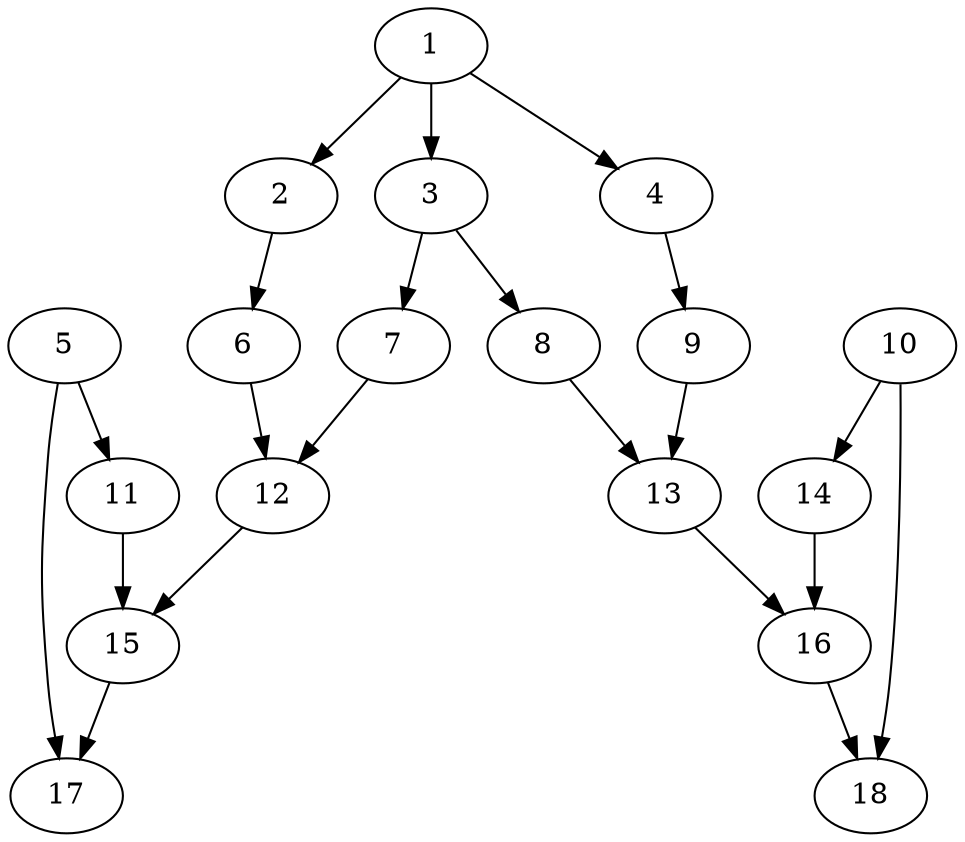 strict digraph  {
1;
2;
3;
4;
6;
7;
8;
9;
5;
11;
17;
12;
13;
10;
14;
18;
15;
16;
1 -> 2;
1 -> 3;
1 -> 4;
2 -> 6;
3 -> 7;
3 -> 8;
4 -> 9;
6 -> 12;
7 -> 12;
8 -> 13;
9 -> 13;
5 -> 11;
5 -> 17;
11 -> 15;
12 -> 15;
13 -> 16;
10 -> 14;
10 -> 18;
14 -> 16;
15 -> 17;
16 -> 18;
}
